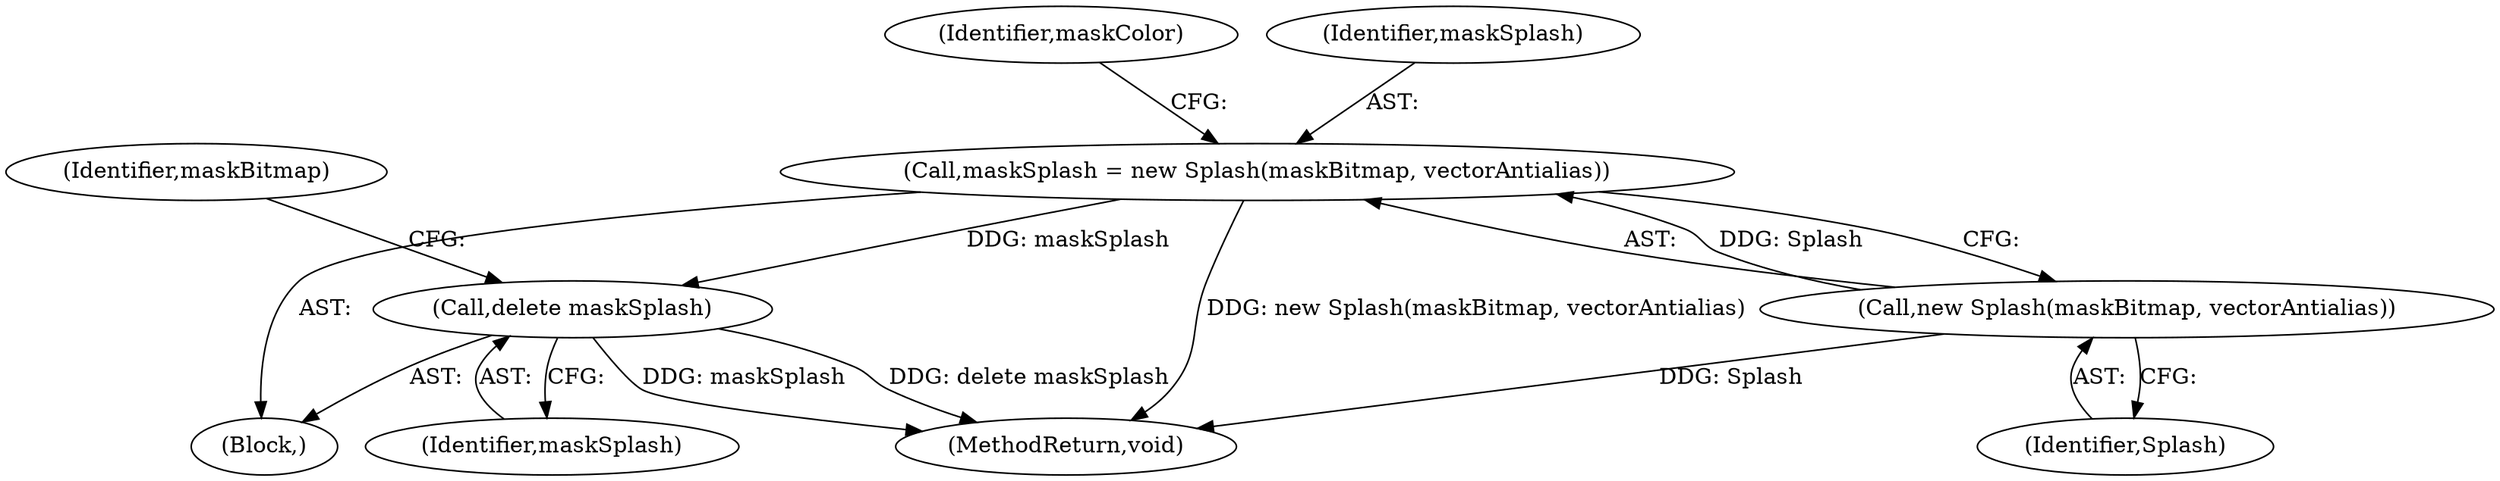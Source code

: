 digraph "0_poppler_7b2d314a61fd0e12f47c62996cb49ec0d1ba747a_12@API" {
"1000292" [label="(Call,delete maskSplash)"];
"1000263" [label="(Call,maskSplash = new Splash(maskBitmap, vectorAntialias))"];
"1000265" [label="(Call,new Splash(maskBitmap, vectorAntialias))"];
"1000293" [label="(Identifier,maskSplash)"];
"1000111" [label="(Block,)"];
"1000269" [label="(Identifier,maskColor)"];
"1000266" [label="(Identifier,Splash)"];
"1000295" [label="(Identifier,maskBitmap)"];
"1000263" [label="(Call,maskSplash = new Splash(maskBitmap, vectorAntialias))"];
"1000662" [label="(MethodReturn,void)"];
"1000264" [label="(Identifier,maskSplash)"];
"1000292" [label="(Call,delete maskSplash)"];
"1000265" [label="(Call,new Splash(maskBitmap, vectorAntialias))"];
"1000292" -> "1000111"  [label="AST: "];
"1000292" -> "1000293"  [label="CFG: "];
"1000293" -> "1000292"  [label="AST: "];
"1000295" -> "1000292"  [label="CFG: "];
"1000292" -> "1000662"  [label="DDG: delete maskSplash"];
"1000292" -> "1000662"  [label="DDG: maskSplash"];
"1000263" -> "1000292"  [label="DDG: maskSplash"];
"1000263" -> "1000111"  [label="AST: "];
"1000263" -> "1000265"  [label="CFG: "];
"1000264" -> "1000263"  [label="AST: "];
"1000265" -> "1000263"  [label="AST: "];
"1000269" -> "1000263"  [label="CFG: "];
"1000263" -> "1000662"  [label="DDG: new Splash(maskBitmap, vectorAntialias)"];
"1000265" -> "1000263"  [label="DDG: Splash"];
"1000265" -> "1000266"  [label="CFG: "];
"1000266" -> "1000265"  [label="AST: "];
"1000265" -> "1000662"  [label="DDG: Splash"];
}

